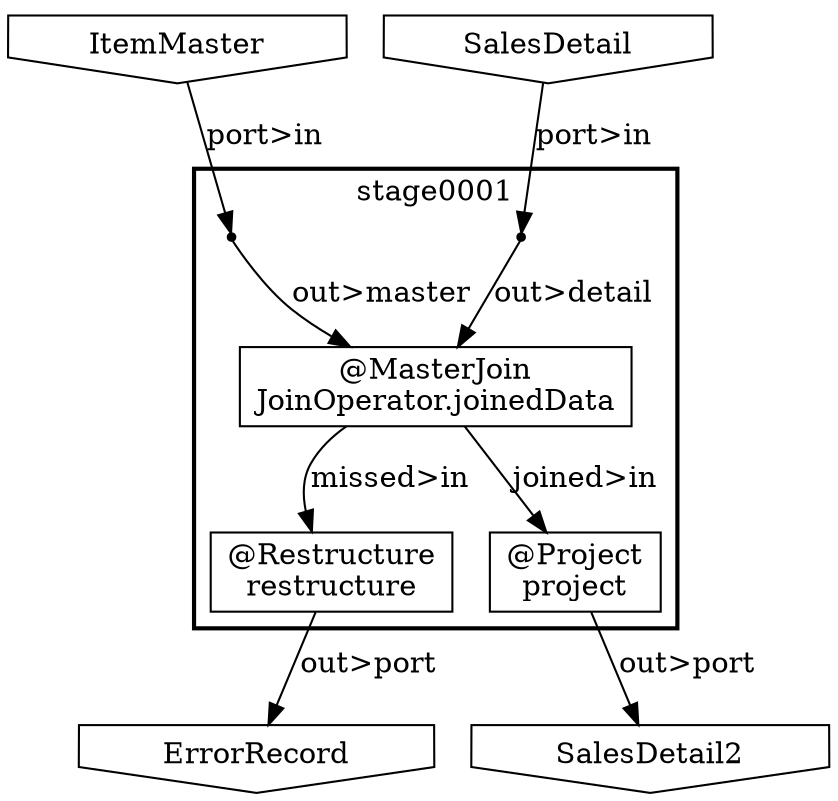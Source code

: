 digraph {
    "3f64356d-2ae7-4d75-ab58-a669b2855f3d" [shape=invhouse, label="ErrorRecord"];
    "12355ad2-2cd2-4c60-9e08-4c3139bce0a2" [shape=invhouse, label="ItemMaster"];
    "fae6f43f-7b68-48cc-a793-1be595e9d301" [shape=invhouse, label="SalesDetail2"];
    "5fb596de-35a2-4375-b924-19d7be4d396e" [shape=invhouse, label="SalesDetail"];
    subgraph "cluster_7ec354ce-b319-4360-afed-bdf6409ce84f" {
        label = "stage0001";
        style = bold;
        "3e8951ad-5d7e-4954-bb03-0142797122ef" [shape=box, label="@MasterJoin\nJoinOperator.joinedData"];
        "17fdd234-583a-4cff-8af0-bc41aeace9b8" [shape=box, label="@Restructure\nrestructure"];
        "1578280f-5834-4187-8ba2-07d49fa73f0a" [shape=box, label="@Project\nproject"];
        "e97644ee-b1ce-4a7c-b33f-ee1a0c55ad5d" [shape=point];
        "a5b5ff33-5838-47c9-b23e-85dd303aa0c9" [shape=point];
    }
    "e97644ee-b1ce-4a7c-b33f-ee1a0c55ad5d" -> "3e8951ad-5d7e-4954-bb03-0142797122ef" [label="out>master"];
    "a5b5ff33-5838-47c9-b23e-85dd303aa0c9" -> "3e8951ad-5d7e-4954-bb03-0142797122ef" [label="out>detail"];
    "17fdd234-583a-4cff-8af0-bc41aeace9b8" -> "3f64356d-2ae7-4d75-ab58-a669b2855f3d" [label="out>port"];
    "1578280f-5834-4187-8ba2-07d49fa73f0a" -> "fae6f43f-7b68-48cc-a793-1be595e9d301" [label="out>port"];
    "3e8951ad-5d7e-4954-bb03-0142797122ef" -> "1578280f-5834-4187-8ba2-07d49fa73f0a" [label="joined>in"];
    "3e8951ad-5d7e-4954-bb03-0142797122ef" -> "17fdd234-583a-4cff-8af0-bc41aeace9b8" [label="missed>in"];
    "12355ad2-2cd2-4c60-9e08-4c3139bce0a2" -> "e97644ee-b1ce-4a7c-b33f-ee1a0c55ad5d" [label="port>in"];
    "5fb596de-35a2-4375-b924-19d7be4d396e" -> "a5b5ff33-5838-47c9-b23e-85dd303aa0c9" [label="port>in"];
}
